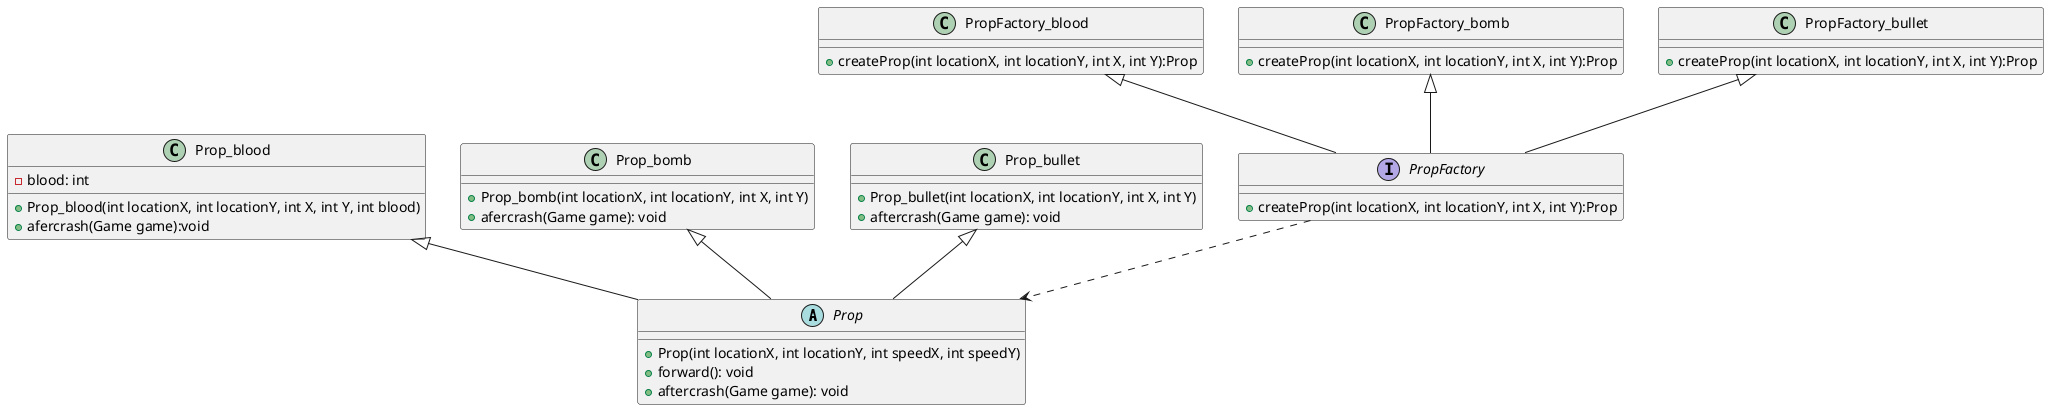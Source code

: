 @startuml
'https://plantuml.com/sequence-diagram

abstract class Prop {
    + Prop(int locationX, int locationY, int speedX, int speedY)
    + forward(): void
    + aftercrash(Game game): void
}

class Prop_blood{
    - blood: int

    + Prop_blood(int locationX, int locationY, int X, int Y, int blood)
    + afercrash(Game game):void
}

class Prop_bomb{
    + Prop_bomb(int locationX, int locationY, int X, int Y)
    + afercrash(Game game): void
}

class Prop_bullet{
    + Prop_bullet(int locationX, int locationY, int X, int Y)
    + aftercrash(Game game): void
}

Prop_blood <|-- Prop
Prop_bomb <|-- Prop
Prop_bullet <|-- Prop

interface PropFactory{
    + createProp(int locationX, int locationY, int X, int Y):Prop
}

class PropFactory_blood{
    + createProp(int locationX, int locationY, int X, int Y):Prop
}

class PropFactory_bomb{
    + createProp(int locationX, int locationY, int X, int Y):Prop
}

class PropFactory_bullet{
    + createProp(int locationX, int locationY, int X, int Y):Prop
}

PropFactory_blood <|-- PropFactory
PropFactory_bomb <|-- PropFactory
PropFactory_bullet <|-- PropFactory

PropFactory ..> Prop
@enduml